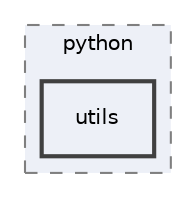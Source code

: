 digraph "utils"
{
 // LATEX_PDF_SIZE
  edge [fontname="Helvetica",fontsize="10",labelfontname="Helvetica",labelfontsize="10"];
  node [fontname="Helvetica",fontsize="10",shape=record];
  compound=true
  subgraph clusterdir_6063e92d97cad5a47908d6a96069b24d {
    graph [ bgcolor="#edf0f7", pencolor="grey50", style="filled,dashed,", label="python", fontname="Helvetica", fontsize="10", URL="dir_6063e92d97cad5a47908d6a96069b24d.html"]
  dir_afe0d1ab0c4a41ee8553ea61e92b67bf [shape=box, label="utils", style="filled,bold,", fillcolor="#edf0f7", color="grey25", URL="dir_afe0d1ab0c4a41ee8553ea61e92b67bf.html"];
  }
}
